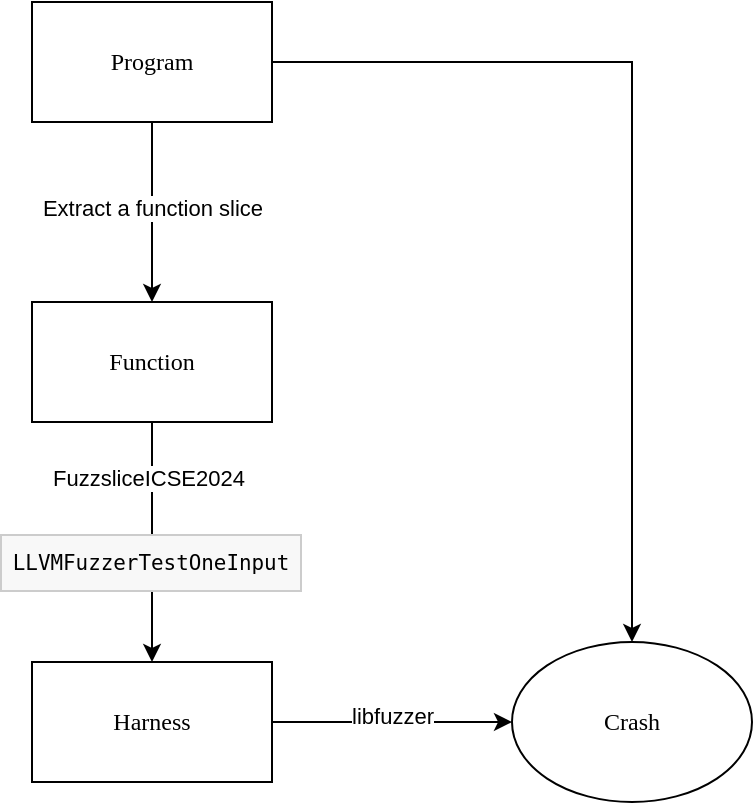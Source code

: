 <mxfile version="24.0.1" type="github">
  <diagram name="第 1 页" id="GjRqVBdj_CGek5S5LRbK">
    <mxGraphModel dx="1641" dy="659" grid="1" gridSize="10" guides="1" tooltips="1" connect="1" arrows="1" fold="1" page="1" pageScale="1" pageWidth="827" pageHeight="1169" background="none" math="0" shadow="0">
      <root>
        <mxCell id="0" />
        <mxCell id="1" parent="0" />
        <mxCell id="jjYW8bIcxZJKEQpSmEgw-5" value="" style="edgeStyle=orthogonalEdgeStyle;rounded=0;orthogonalLoop=1;jettySize=auto;html=1;" edge="1" parent="1" source="jjYW8bIcxZJKEQpSmEgw-2" target="jjYW8bIcxZJKEQpSmEgw-4">
          <mxGeometry relative="1" as="geometry" />
        </mxCell>
        <mxCell id="jjYW8bIcxZJKEQpSmEgw-15" value="Extract a function slice" style="edgeLabel;html=1;align=center;verticalAlign=middle;resizable=0;points=[];" vertex="1" connectable="0" parent="jjYW8bIcxZJKEQpSmEgw-5">
          <mxGeometry x="-0.044" relative="1" as="geometry">
            <mxPoint as="offset" />
          </mxGeometry>
        </mxCell>
        <mxCell id="jjYW8bIcxZJKEQpSmEgw-9" style="edgeStyle=orthogonalEdgeStyle;rounded=0;orthogonalLoop=1;jettySize=auto;html=1;" edge="1" parent="1" source="jjYW8bIcxZJKEQpSmEgw-2" target="jjYW8bIcxZJKEQpSmEgw-7">
          <mxGeometry relative="1" as="geometry" />
        </mxCell>
        <mxCell id="jjYW8bIcxZJKEQpSmEgw-2" value="&lt;font face=&quot;Comic Sans MS&quot;&gt;Program&lt;/font&gt;" style="rounded=0;whiteSpace=wrap;html=1;" vertex="1" parent="1">
          <mxGeometry x="100" y="180" width="120" height="60" as="geometry" />
        </mxCell>
        <mxCell id="jjYW8bIcxZJKEQpSmEgw-8" style="edgeStyle=orthogonalEdgeStyle;rounded=0;orthogonalLoop=1;jettySize=auto;html=1;" edge="1" parent="1" source="jjYW8bIcxZJKEQpSmEgw-3" target="jjYW8bIcxZJKEQpSmEgw-7">
          <mxGeometry relative="1" as="geometry" />
        </mxCell>
        <mxCell id="jjYW8bIcxZJKEQpSmEgw-13" value="libfuzzer" style="edgeLabel;html=1;align=center;verticalAlign=middle;resizable=0;points=[];" vertex="1" connectable="0" parent="jjYW8bIcxZJKEQpSmEgw-8">
          <mxGeometry x="-0.004" y="3" relative="1" as="geometry">
            <mxPoint as="offset" />
          </mxGeometry>
        </mxCell>
        <mxCell id="jjYW8bIcxZJKEQpSmEgw-3" value="&lt;font face=&quot;Comic Sans MS&quot;&gt;Harness&lt;/font&gt;" style="rounded=0;whiteSpace=wrap;html=1;" vertex="1" parent="1">
          <mxGeometry x="100" y="510" width="120" height="60" as="geometry" />
        </mxCell>
        <mxCell id="jjYW8bIcxZJKEQpSmEgw-6" style="edgeStyle=orthogonalEdgeStyle;rounded=0;orthogonalLoop=1;jettySize=auto;html=1;entryX=0.5;entryY=0;entryDx=0;entryDy=0;" edge="1" parent="1" source="jjYW8bIcxZJKEQpSmEgw-4" target="jjYW8bIcxZJKEQpSmEgw-3">
          <mxGeometry relative="1" as="geometry" />
        </mxCell>
        <mxCell id="jjYW8bIcxZJKEQpSmEgw-11" value="&lt;pre style=&quot;line-height: 15.96px; overflow: auto hidden; clear: both; font-family: Consolas, &amp;quot;Deja Vu Sans Mono&amp;quot;, &amp;quot;Bitstream Vera Sans Mono&amp;quot;, monospace; font-size: 0.95em; padding: 0.5em; border: 1px solid rgb(204, 204, 204); background-color: rgb(248, 248, 248); margin-top: 0px; margin-bottom: 0px; text-align: left;&quot;&gt;&lt;span class=&quot;n&quot;&gt;LLVMFuzzerTestOneInput&lt;/span&gt;&lt;/pre&gt;" style="edgeLabel;html=1;align=center;verticalAlign=middle;resizable=0;points=[];" vertex="1" connectable="0" parent="jjYW8bIcxZJKEQpSmEgw-6">
          <mxGeometry x="0.002" y="-1" relative="1" as="geometry">
            <mxPoint y="10" as="offset" />
          </mxGeometry>
        </mxCell>
        <mxCell id="jjYW8bIcxZJKEQpSmEgw-16" value="FuzzsliceICSE2024" style="edgeLabel;html=1;align=center;verticalAlign=middle;resizable=0;points=[];" vertex="1" connectable="0" parent="jjYW8bIcxZJKEQpSmEgw-6">
          <mxGeometry x="-0.537" y="-2" relative="1" as="geometry">
            <mxPoint as="offset" />
          </mxGeometry>
        </mxCell>
        <mxCell id="jjYW8bIcxZJKEQpSmEgw-4" value="&lt;font face=&quot;Comic Sans MS&quot;&gt;Function&lt;/font&gt;" style="rounded=0;whiteSpace=wrap;html=1;" vertex="1" parent="1">
          <mxGeometry x="100" y="330" width="120" height="60" as="geometry" />
        </mxCell>
        <mxCell id="jjYW8bIcxZJKEQpSmEgw-7" value="&lt;font face=&quot;Comic Sans MS&quot;&gt;Crash&lt;/font&gt;" style="ellipse;whiteSpace=wrap;html=1;" vertex="1" parent="1">
          <mxGeometry x="340" y="500" width="120" height="80" as="geometry" />
        </mxCell>
      </root>
    </mxGraphModel>
  </diagram>
</mxfile>
